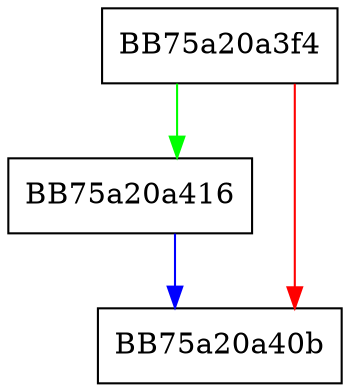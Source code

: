 digraph CleanupFile {
  node [shape="box"];
  graph [splines=ortho];
  BB75a20a3f4 -> BB75a20a416 [color="green"];
  BB75a20a3f4 -> BB75a20a40b [color="red"];
  BB75a20a416 -> BB75a20a40b [color="blue"];
}